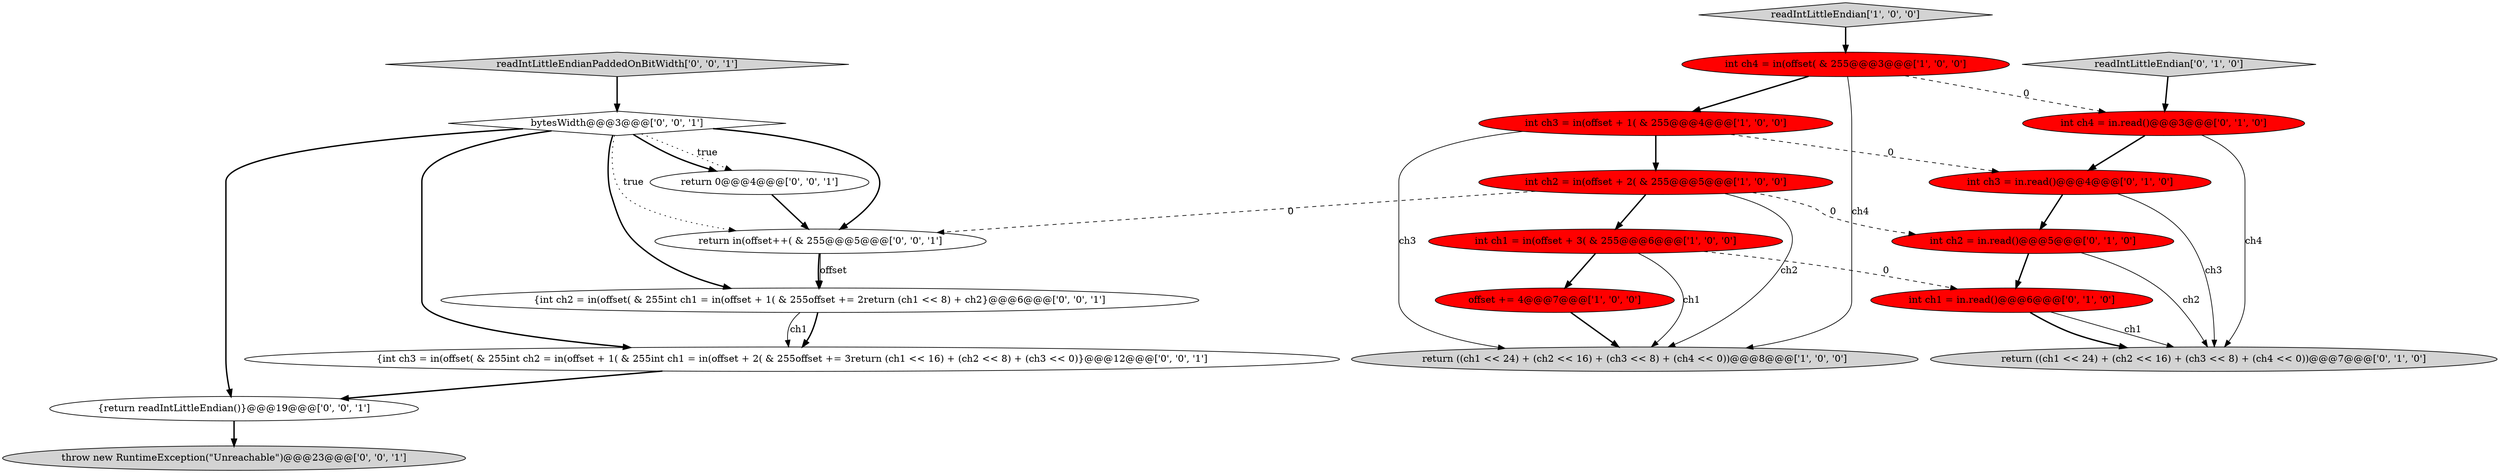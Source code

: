 digraph {
16 [style = filled, label = "{int ch2 = in(offset( & 255int ch1 = in(offset + 1( & 255offset += 2return (ch1 << 8) + ch2}@@@6@@@['0', '0', '1']", fillcolor = white, shape = ellipse image = "AAA0AAABBB3BBB"];
3 [style = filled, label = "int ch4 = in(offset( & 255@@@3@@@['1', '0', '0']", fillcolor = red, shape = ellipse image = "AAA1AAABBB1BBB"];
5 [style = filled, label = "int ch3 = in(offset + 1( & 255@@@4@@@['1', '0', '0']", fillcolor = red, shape = ellipse image = "AAA1AAABBB1BBB"];
17 [style = filled, label = "bytesWidth@@@3@@@['0', '0', '1']", fillcolor = white, shape = diamond image = "AAA0AAABBB3BBB"];
20 [style = filled, label = "{return readIntLittleEndian()}@@@19@@@['0', '0', '1']", fillcolor = white, shape = ellipse image = "AAA0AAABBB3BBB"];
2 [style = filled, label = "int ch2 = in(offset + 2( & 255@@@5@@@['1', '0', '0']", fillcolor = red, shape = ellipse image = "AAA1AAABBB1BBB"];
7 [style = filled, label = "int ch2 = in.read()@@@5@@@['0', '1', '0']", fillcolor = red, shape = ellipse image = "AAA1AAABBB2BBB"];
15 [style = filled, label = "return in(offset++( & 255@@@5@@@['0', '0', '1']", fillcolor = white, shape = ellipse image = "AAA0AAABBB3BBB"];
8 [style = filled, label = "int ch4 = in.read()@@@3@@@['0', '1', '0']", fillcolor = red, shape = ellipse image = "AAA1AAABBB2BBB"];
11 [style = filled, label = "int ch1 = in.read()@@@6@@@['0', '1', '0']", fillcolor = red, shape = ellipse image = "AAA1AAABBB2BBB"];
13 [style = filled, label = "{int ch3 = in(offset( & 255int ch2 = in(offset + 1( & 255int ch1 = in(offset + 2( & 255offset += 3return (ch1 << 16) + (ch2 << 8) + (ch3 << 0)}@@@12@@@['0', '0', '1']", fillcolor = white, shape = ellipse image = "AAA0AAABBB3BBB"];
9 [style = filled, label = "readIntLittleEndian['0', '1', '0']", fillcolor = lightgray, shape = diamond image = "AAA0AAABBB2BBB"];
18 [style = filled, label = "return 0@@@4@@@['0', '0', '1']", fillcolor = white, shape = ellipse image = "AAA0AAABBB3BBB"];
4 [style = filled, label = "int ch1 = in(offset + 3( & 255@@@6@@@['1', '0', '0']", fillcolor = red, shape = ellipse image = "AAA1AAABBB1BBB"];
1 [style = filled, label = "readIntLittleEndian['1', '0', '0']", fillcolor = lightgray, shape = diamond image = "AAA0AAABBB1BBB"];
14 [style = filled, label = "readIntLittleEndianPaddedOnBitWidth['0', '0', '1']", fillcolor = lightgray, shape = diamond image = "AAA0AAABBB3BBB"];
19 [style = filled, label = "throw new RuntimeException(\"Unreachable\")@@@23@@@['0', '0', '1']", fillcolor = lightgray, shape = ellipse image = "AAA0AAABBB3BBB"];
12 [style = filled, label = "return ((ch1 << 24) + (ch2 << 16) + (ch3 << 8) + (ch4 << 0))@@@7@@@['0', '1', '0']", fillcolor = lightgray, shape = ellipse image = "AAA0AAABBB2BBB"];
0 [style = filled, label = "return ((ch1 << 24) + (ch2 << 16) + (ch3 << 8) + (ch4 << 0))@@@8@@@['1', '0', '0']", fillcolor = lightgray, shape = ellipse image = "AAA0AAABBB1BBB"];
6 [style = filled, label = "offset += 4@@@7@@@['1', '0', '0']", fillcolor = red, shape = ellipse image = "AAA1AAABBB1BBB"];
10 [style = filled, label = "int ch3 = in.read()@@@4@@@['0', '1', '0']", fillcolor = red, shape = ellipse image = "AAA1AAABBB2BBB"];
10->12 [style = solid, label="ch3"];
8->10 [style = bold, label=""];
16->13 [style = bold, label=""];
7->11 [style = bold, label=""];
17->18 [style = dotted, label="true"];
4->6 [style = bold, label=""];
18->15 [style = bold, label=""];
1->3 [style = bold, label=""];
8->12 [style = solid, label="ch4"];
14->17 [style = bold, label=""];
15->16 [style = solid, label="offset"];
11->12 [style = bold, label=""];
6->0 [style = bold, label=""];
11->12 [style = solid, label="ch1"];
2->7 [style = dashed, label="0"];
9->8 [style = bold, label=""];
15->16 [style = bold, label=""];
2->4 [style = bold, label=""];
10->7 [style = bold, label=""];
2->0 [style = solid, label="ch2"];
7->12 [style = solid, label="ch2"];
3->0 [style = solid, label="ch4"];
2->15 [style = dashed, label="0"];
5->2 [style = bold, label=""];
3->5 [style = bold, label=""];
5->0 [style = solid, label="ch3"];
17->15 [style = dotted, label="true"];
5->10 [style = dashed, label="0"];
17->15 [style = bold, label=""];
3->8 [style = dashed, label="0"];
16->13 [style = solid, label="ch1"];
17->13 [style = bold, label=""];
4->11 [style = dashed, label="0"];
4->0 [style = solid, label="ch1"];
20->19 [style = bold, label=""];
17->18 [style = bold, label=""];
17->16 [style = bold, label=""];
17->20 [style = bold, label=""];
13->20 [style = bold, label=""];
}
